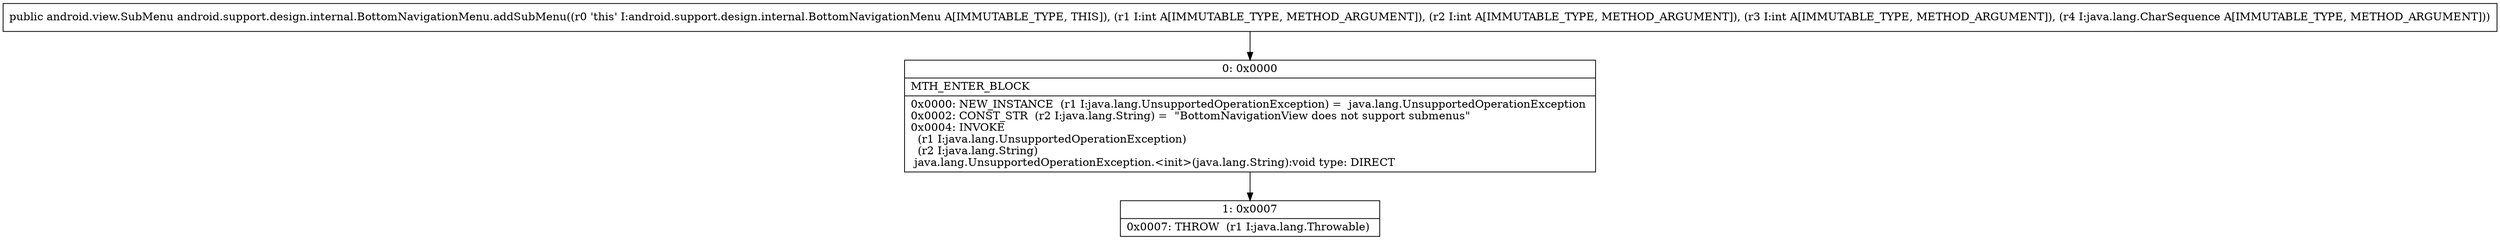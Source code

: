 digraph "CFG forandroid.support.design.internal.BottomNavigationMenu.addSubMenu(IIILjava\/lang\/CharSequence;)Landroid\/view\/SubMenu;" {
Node_0 [shape=record,label="{0\:\ 0x0000|MTH_ENTER_BLOCK\l|0x0000: NEW_INSTANCE  (r1 I:java.lang.UnsupportedOperationException) =  java.lang.UnsupportedOperationException \l0x0002: CONST_STR  (r2 I:java.lang.String) =  \"BottomNavigationView does not support submenus\" \l0x0004: INVOKE  \l  (r1 I:java.lang.UnsupportedOperationException)\l  (r2 I:java.lang.String)\l java.lang.UnsupportedOperationException.\<init\>(java.lang.String):void type: DIRECT \l}"];
Node_1 [shape=record,label="{1\:\ 0x0007|0x0007: THROW  (r1 I:java.lang.Throwable) \l}"];
MethodNode[shape=record,label="{public android.view.SubMenu android.support.design.internal.BottomNavigationMenu.addSubMenu((r0 'this' I:android.support.design.internal.BottomNavigationMenu A[IMMUTABLE_TYPE, THIS]), (r1 I:int A[IMMUTABLE_TYPE, METHOD_ARGUMENT]), (r2 I:int A[IMMUTABLE_TYPE, METHOD_ARGUMENT]), (r3 I:int A[IMMUTABLE_TYPE, METHOD_ARGUMENT]), (r4 I:java.lang.CharSequence A[IMMUTABLE_TYPE, METHOD_ARGUMENT])) }"];
MethodNode -> Node_0;
Node_0 -> Node_1;
}


